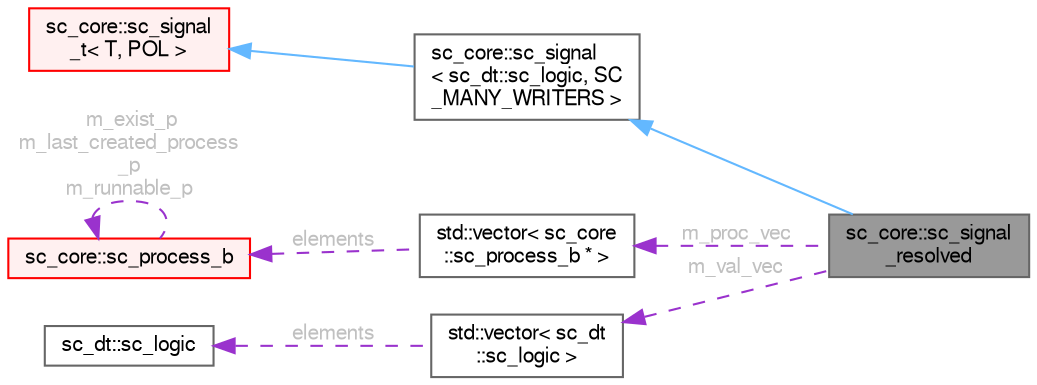digraph "sc_core::sc_signal_resolved"
{
 // LATEX_PDF_SIZE
  bgcolor="transparent";
  edge [fontname=FreeSans,fontsize=10,labelfontname=FreeSans,labelfontsize=10];
  node [fontname=FreeSans,fontsize=10,shape=box,height=0.2,width=0.4];
  rankdir="LR";
  Node1 [id="Node000001",label="sc_core::sc_signal\l_resolved",height=0.2,width=0.4,color="gray40", fillcolor="grey60", style="filled", fontcolor="black",tooltip=" "];
  Node2 -> Node1 [id="edge1_Node000001_Node000002",dir="back",color="steelblue1",style="solid",tooltip=" "];
  Node2 [id="Node000002",label="sc_core::sc_signal\l\< sc_dt::sc_logic, SC\l_MANY_WRITERS \>",height=0.2,width=0.4,color="gray40", fillcolor="white", style="filled",URL="$a01413.html",tooltip=" "];
  Node3 -> Node2 [id="edge2_Node000002_Node000003",dir="back",color="steelblue1",style="solid",tooltip=" "];
  Node3 [id="Node000003",label="sc_core::sc_signal\l_t\< T, POL \>",height=0.2,width=0.4,color="red", fillcolor="#FFF0F0", style="filled",URL="$a01409.html",tooltip=" "];
  Node14 -> Node1 [id="edge3_Node000001_Node000014",dir="back",color="darkorchid3",style="dashed",tooltip=" ",label=" m_proc_vec",fontcolor="grey" ];
  Node14 [id="Node000014",label="std::vector\< sc_core\l::sc_process_b * \>",height=0.2,width=0.4,color="gray40", fillcolor="white", style="filled",tooltip=" "];
  Node15 -> Node14 [id="edge4_Node000014_Node000015",dir="back",color="darkorchid3",style="dashed",tooltip=" ",label=" elements",fontcolor="grey" ];
  Node15 [id="Node000015",label="sc_core::sc_process_b",height=0.2,width=0.4,color="red", fillcolor="#FFF0F0", style="filled",URL="$a02157.html",tooltip=" "];
  Node15 -> Node15 [id="edge5_Node000015_Node000015",dir="back",color="darkorchid3",style="dashed",tooltip=" ",label=" m_exist_p\nm_last_created_process\l_p\nm_runnable_p",fontcolor="grey" ];
  Node30 -> Node1 [id="edge6_Node000001_Node000030",dir="back",color="darkorchid3",style="dashed",tooltip=" ",label=" m_val_vec",fontcolor="grey" ];
  Node30 [id="Node000030",label="std::vector\< sc_dt\l::sc_logic \>",height=0.2,width=0.4,color="gray40", fillcolor="white", style="filled",tooltip=" "];
  Node31 -> Node30 [id="edge7_Node000030_Node000031",dir="back",color="darkorchid3",style="dashed",tooltip=" ",label=" elements",fontcolor="grey" ];
  Node31 [id="Node000031",label="sc_dt::sc_logic",height=0.2,width=0.4,color="gray40", fillcolor="white", style="filled",URL="$a01613.html",tooltip=" "];
}
